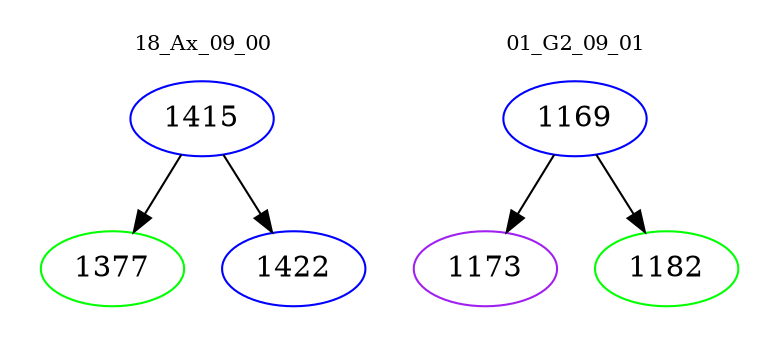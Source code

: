 digraph{
subgraph cluster_0 {
color = white
label = "18_Ax_09_00";
fontsize=10;
T0_1415 [label="1415", color="blue"]
T0_1415 -> T0_1377 [color="black"]
T0_1377 [label="1377", color="green"]
T0_1415 -> T0_1422 [color="black"]
T0_1422 [label="1422", color="blue"]
}
subgraph cluster_1 {
color = white
label = "01_G2_09_01";
fontsize=10;
T1_1169 [label="1169", color="blue"]
T1_1169 -> T1_1173 [color="black"]
T1_1173 [label="1173", color="purple"]
T1_1169 -> T1_1182 [color="black"]
T1_1182 [label="1182", color="green"]
}
}
